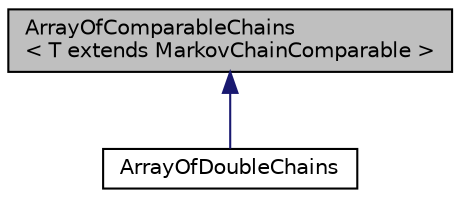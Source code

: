 digraph "ArrayOfComparableChains&lt; T extends MarkovChainComparable &gt;"
{
 // INTERACTIVE_SVG=YES
  bgcolor="transparent";
  edge [fontname="Helvetica",fontsize="10",labelfontname="Helvetica",labelfontsize="10"];
  node [fontname="Helvetica",fontsize="10",shape=record];
  Node0 [label="ArrayOfComparableChains\l\< T extends MarkovChainComparable \>",height=0.2,width=0.4,color="black", fillcolor="grey75", style="filled", fontcolor="black"];
  Node0 -> Node1 [dir="back",color="midnightblue",fontsize="10",style="solid",fontname="Helvetica"];
  Node1 [label="ArrayOfDoubleChains",height=0.2,width=0.4,color="black",URL="$db/dab/classumontreal_1_1ssj_1_1markovchainrqmc_1_1ArrayOfDoubleChains.html",tooltip="Similar to ArrayOfComparableChains, except that instead of working with  clones of a MarkovChain..."];
}
